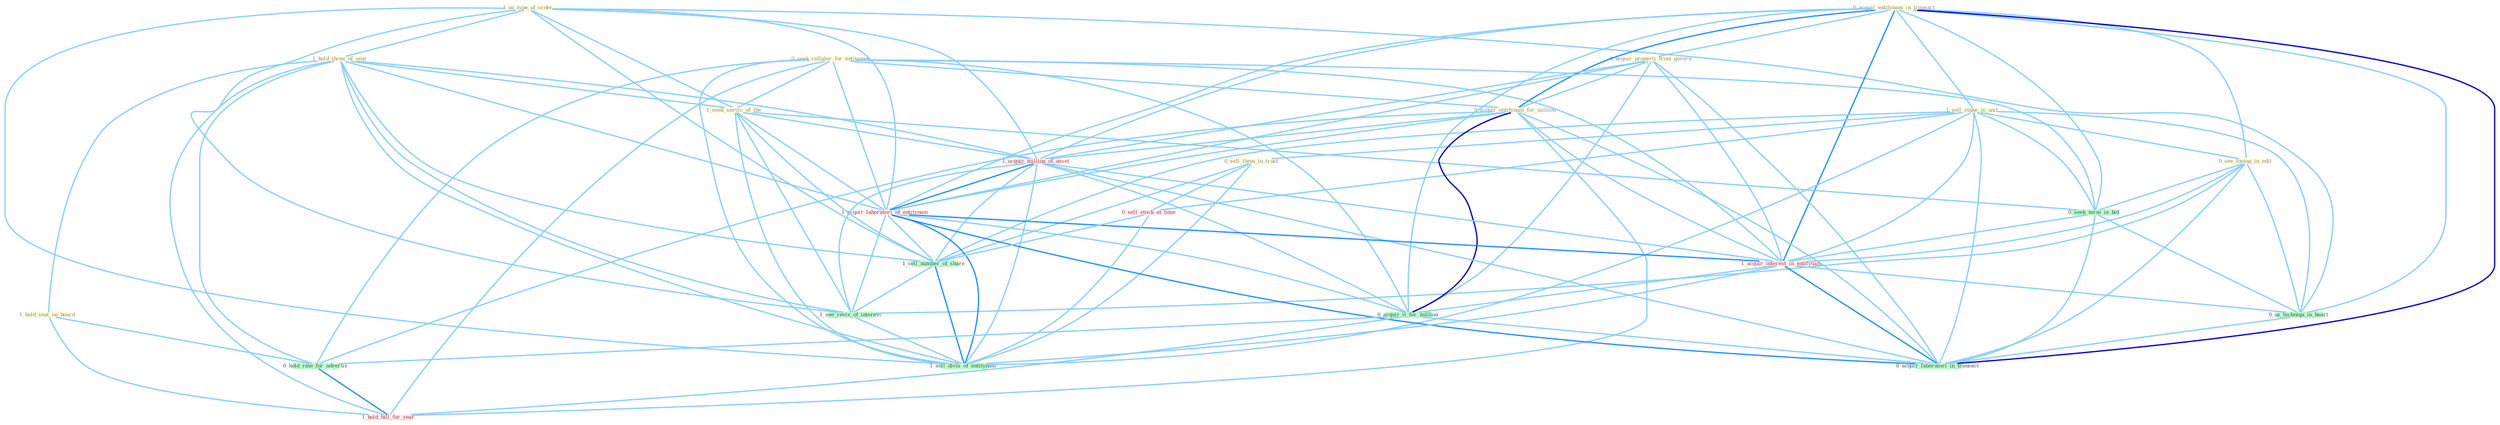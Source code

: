 Graph G{ 
    node
    [shape=polygon,style=filled,width=.5,height=.06,color="#BDFCC9",fixedsize=true,fontsize=4,
    fontcolor="#2f4f4f"];
    {node
    [color="#ffffe0", fontcolor="#8b7d6b"] "1_us_type_of_order " "1_hold_three_of_seat " "0_seek_collater_for_entitynam " "0_acquir_entitynam_in_transact " "1_seek_servic_of_the " "1_hold_seat_on_board " "1_sell_stake_in_unit " "0_acquir_properti_from_govern " "0_sell_them_to_trust " "0_see_footag_in_edit " "0_acquir_entitynam_for_million "}
{node [color="#fff0f5", fontcolor="#b22222"] "1_acquir_million_of_asset " "1_acquir_laboratori_of_entitynam " "1_acquir_interest_in_entitynam " "0_sell_stock_at_time " "1_hold_bill_for_year "}
edge [color="#B0E2FF"];

	"1_us_type_of_order " -- "1_hold_three_of_seat " [w="1", color="#87cefa" ];
	"1_us_type_of_order " -- "1_seek_servic_of_the " [w="1", color="#87cefa" ];
	"1_us_type_of_order " -- "1_acquir_million_of_asset " [w="1", color="#87cefa" ];
	"1_us_type_of_order " -- "1_acquir_laboratori_of_entitynam " [w="1", color="#87cefa" ];
	"1_us_type_of_order " -- "0_us_techniqu_in_heart " [w="1", color="#87cefa" ];
	"1_us_type_of_order " -- "1_sell_number_of_share " [w="1", color="#87cefa" ];
	"1_us_type_of_order " -- "1_see_reviv_of_interest " [w="1", color="#87cefa" ];
	"1_us_type_of_order " -- "1_sell_divis_of_entitynam " [w="1", color="#87cefa" ];
	"1_hold_three_of_seat " -- "1_seek_servic_of_the " [w="1", color="#87cefa" ];
	"1_hold_three_of_seat " -- "1_hold_seat_on_board " [w="1", color="#87cefa" ];
	"1_hold_three_of_seat " -- "1_acquir_million_of_asset " [w="1", color="#87cefa" ];
	"1_hold_three_of_seat " -- "1_acquir_laboratori_of_entitynam " [w="1", color="#87cefa" ];
	"1_hold_three_of_seat " -- "0_hold_rate_for_advertis " [w="1", color="#87cefa" ];
	"1_hold_three_of_seat " -- "1_sell_number_of_share " [w="1", color="#87cefa" ];
	"1_hold_three_of_seat " -- "1_see_reviv_of_interest " [w="1", color="#87cefa" ];
	"1_hold_three_of_seat " -- "1_hold_bill_for_year " [w="1", color="#87cefa" ];
	"1_hold_three_of_seat " -- "1_sell_divis_of_entitynam " [w="1", color="#87cefa" ];
	"0_seek_collater_for_entitynam " -- "1_seek_servic_of_the " [w="1", color="#87cefa" ];
	"0_seek_collater_for_entitynam " -- "0_acquir_entitynam_for_million " [w="1", color="#87cefa" ];
	"0_seek_collater_for_entitynam " -- "1_acquir_laboratori_of_entitynam " [w="1", color="#87cefa" ];
	"0_seek_collater_for_entitynam " -- "0_seek_term_in_bid " [w="1", color="#87cefa" ];
	"0_seek_collater_for_entitynam " -- "1_acquir_interest_in_entitynam " [w="1", color="#87cefa" ];
	"0_seek_collater_for_entitynam " -- "0_acquir_it_for_million " [w="1", color="#87cefa" ];
	"0_seek_collater_for_entitynam " -- "0_hold_rate_for_advertis " [w="1", color="#87cefa" ];
	"0_seek_collater_for_entitynam " -- "1_hold_bill_for_year " [w="1", color="#87cefa" ];
	"0_seek_collater_for_entitynam " -- "1_sell_divis_of_entitynam " [w="1", color="#87cefa" ];
	"0_acquir_entitynam_in_transact " -- "1_sell_stake_in_unit " [w="1", color="#87cefa" ];
	"0_acquir_entitynam_in_transact " -- "0_acquir_properti_from_govern " [w="1", color="#87cefa" ];
	"0_acquir_entitynam_in_transact " -- "0_see_footag_in_edit " [w="1", color="#87cefa" ];
	"0_acquir_entitynam_in_transact " -- "0_acquir_entitynam_for_million " [w="2", color="#1e90ff" , len=0.8];
	"0_acquir_entitynam_in_transact " -- "1_acquir_million_of_asset " [w="1", color="#87cefa" ];
	"0_acquir_entitynam_in_transact " -- "1_acquir_laboratori_of_entitynam " [w="1", color="#87cefa" ];
	"0_acquir_entitynam_in_transact " -- "0_seek_term_in_bid " [w="1", color="#87cefa" ];
	"0_acquir_entitynam_in_transact " -- "1_acquir_interest_in_entitynam " [w="2", color="#1e90ff" , len=0.8];
	"0_acquir_entitynam_in_transact " -- "0_us_techniqu_in_heart " [w="1", color="#87cefa" ];
	"0_acquir_entitynam_in_transact " -- "0_acquir_it_for_million " [w="1", color="#87cefa" ];
	"0_acquir_entitynam_in_transact " -- "0_acquir_laboratori_in_transact " [w="3", color="#0000cd" , len=0.6];
	"1_seek_servic_of_the " -- "1_acquir_million_of_asset " [w="1", color="#87cefa" ];
	"1_seek_servic_of_the " -- "1_acquir_laboratori_of_entitynam " [w="1", color="#87cefa" ];
	"1_seek_servic_of_the " -- "0_seek_term_in_bid " [w="1", color="#87cefa" ];
	"1_seek_servic_of_the " -- "1_sell_number_of_share " [w="1", color="#87cefa" ];
	"1_seek_servic_of_the " -- "1_see_reviv_of_interest " [w="1", color="#87cefa" ];
	"1_seek_servic_of_the " -- "1_sell_divis_of_entitynam " [w="1", color="#87cefa" ];
	"1_hold_seat_on_board " -- "0_hold_rate_for_advertis " [w="1", color="#87cefa" ];
	"1_hold_seat_on_board " -- "1_hold_bill_for_year " [w="1", color="#87cefa" ];
	"1_sell_stake_in_unit " -- "0_sell_them_to_trust " [w="1", color="#87cefa" ];
	"1_sell_stake_in_unit " -- "0_see_footag_in_edit " [w="1", color="#87cefa" ];
	"1_sell_stake_in_unit " -- "0_seek_term_in_bid " [w="1", color="#87cefa" ];
	"1_sell_stake_in_unit " -- "1_acquir_interest_in_entitynam " [w="1", color="#87cefa" ];
	"1_sell_stake_in_unit " -- "0_us_techniqu_in_heart " [w="1", color="#87cefa" ];
	"1_sell_stake_in_unit " -- "0_acquir_laboratori_in_transact " [w="1", color="#87cefa" ];
	"1_sell_stake_in_unit " -- "0_sell_stock_at_time " [w="1", color="#87cefa" ];
	"1_sell_stake_in_unit " -- "1_sell_number_of_share " [w="1", color="#87cefa" ];
	"1_sell_stake_in_unit " -- "1_sell_divis_of_entitynam " [w="1", color="#87cefa" ];
	"0_acquir_properti_from_govern " -- "0_acquir_entitynam_for_million " [w="1", color="#87cefa" ];
	"0_acquir_properti_from_govern " -- "1_acquir_million_of_asset " [w="1", color="#87cefa" ];
	"0_acquir_properti_from_govern " -- "1_acquir_laboratori_of_entitynam " [w="1", color="#87cefa" ];
	"0_acquir_properti_from_govern " -- "1_acquir_interest_in_entitynam " [w="1", color="#87cefa" ];
	"0_acquir_properti_from_govern " -- "0_acquir_it_for_million " [w="1", color="#87cefa" ];
	"0_acquir_properti_from_govern " -- "0_acquir_laboratori_in_transact " [w="1", color="#87cefa" ];
	"0_sell_them_to_trust " -- "0_sell_stock_at_time " [w="1", color="#87cefa" ];
	"0_sell_them_to_trust " -- "1_sell_number_of_share " [w="1", color="#87cefa" ];
	"0_sell_them_to_trust " -- "1_sell_divis_of_entitynam " [w="1", color="#87cefa" ];
	"0_see_footag_in_edit " -- "0_seek_term_in_bid " [w="1", color="#87cefa" ];
	"0_see_footag_in_edit " -- "1_acquir_interest_in_entitynam " [w="1", color="#87cefa" ];
	"0_see_footag_in_edit " -- "0_us_techniqu_in_heart " [w="1", color="#87cefa" ];
	"0_see_footag_in_edit " -- "0_acquir_laboratori_in_transact " [w="1", color="#87cefa" ];
	"0_see_footag_in_edit " -- "1_see_reviv_of_interest " [w="1", color="#87cefa" ];
	"0_acquir_entitynam_for_million " -- "1_acquir_million_of_asset " [w="1", color="#87cefa" ];
	"0_acquir_entitynam_for_million " -- "1_acquir_laboratori_of_entitynam " [w="1", color="#87cefa" ];
	"0_acquir_entitynam_for_million " -- "1_acquir_interest_in_entitynam " [w="1", color="#87cefa" ];
	"0_acquir_entitynam_for_million " -- "0_acquir_it_for_million " [w="3", color="#0000cd" , len=0.6];
	"0_acquir_entitynam_for_million " -- "0_hold_rate_for_advertis " [w="1", color="#87cefa" ];
	"0_acquir_entitynam_for_million " -- "0_acquir_laboratori_in_transact " [w="1", color="#87cefa" ];
	"0_acquir_entitynam_for_million " -- "1_hold_bill_for_year " [w="1", color="#87cefa" ];
	"1_acquir_million_of_asset " -- "1_acquir_laboratori_of_entitynam " [w="2", color="#1e90ff" , len=0.8];
	"1_acquir_million_of_asset " -- "1_acquir_interest_in_entitynam " [w="1", color="#87cefa" ];
	"1_acquir_million_of_asset " -- "0_acquir_it_for_million " [w="1", color="#87cefa" ];
	"1_acquir_million_of_asset " -- "0_acquir_laboratori_in_transact " [w="1", color="#87cefa" ];
	"1_acquir_million_of_asset " -- "1_sell_number_of_share " [w="1", color="#87cefa" ];
	"1_acquir_million_of_asset " -- "1_see_reviv_of_interest " [w="1", color="#87cefa" ];
	"1_acquir_million_of_asset " -- "1_sell_divis_of_entitynam " [w="1", color="#87cefa" ];
	"1_acquir_laboratori_of_entitynam " -- "1_acquir_interest_in_entitynam " [w="2", color="#1e90ff" , len=0.8];
	"1_acquir_laboratori_of_entitynam " -- "0_acquir_it_for_million " [w="1", color="#87cefa" ];
	"1_acquir_laboratori_of_entitynam " -- "0_acquir_laboratori_in_transact " [w="2", color="#1e90ff" , len=0.8];
	"1_acquir_laboratori_of_entitynam " -- "1_sell_number_of_share " [w="1", color="#87cefa" ];
	"1_acquir_laboratori_of_entitynam " -- "1_see_reviv_of_interest " [w="1", color="#87cefa" ];
	"1_acquir_laboratori_of_entitynam " -- "1_sell_divis_of_entitynam " [w="2", color="#1e90ff" , len=0.8];
	"0_seek_term_in_bid " -- "1_acquir_interest_in_entitynam " [w="1", color="#87cefa" ];
	"0_seek_term_in_bid " -- "0_us_techniqu_in_heart " [w="1", color="#87cefa" ];
	"0_seek_term_in_bid " -- "0_acquir_laboratori_in_transact " [w="1", color="#87cefa" ];
	"1_acquir_interest_in_entitynam " -- "0_us_techniqu_in_heart " [w="1", color="#87cefa" ];
	"1_acquir_interest_in_entitynam " -- "0_acquir_it_for_million " [w="1", color="#87cefa" ];
	"1_acquir_interest_in_entitynam " -- "0_acquir_laboratori_in_transact " [w="2", color="#1e90ff" , len=0.8];
	"1_acquir_interest_in_entitynam " -- "1_sell_divis_of_entitynam " [w="1", color="#87cefa" ];
	"0_us_techniqu_in_heart " -- "0_acquir_laboratori_in_transact " [w="1", color="#87cefa" ];
	"0_acquir_it_for_million " -- "0_hold_rate_for_advertis " [w="1", color="#87cefa" ];
	"0_acquir_it_for_million " -- "0_acquir_laboratori_in_transact " [w="1", color="#87cefa" ];
	"0_acquir_it_for_million " -- "1_hold_bill_for_year " [w="1", color="#87cefa" ];
	"0_hold_rate_for_advertis " -- "1_hold_bill_for_year " [w="2", color="#1e90ff" , len=0.8];
	"0_sell_stock_at_time " -- "1_sell_number_of_share " [w="1", color="#87cefa" ];
	"0_sell_stock_at_time " -- "1_sell_divis_of_entitynam " [w="1", color="#87cefa" ];
	"1_sell_number_of_share " -- "1_see_reviv_of_interest " [w="1", color="#87cefa" ];
	"1_sell_number_of_share " -- "1_sell_divis_of_entitynam " [w="2", color="#1e90ff" , len=0.8];
	"1_see_reviv_of_interest " -- "1_sell_divis_of_entitynam " [w="1", color="#87cefa" ];
}